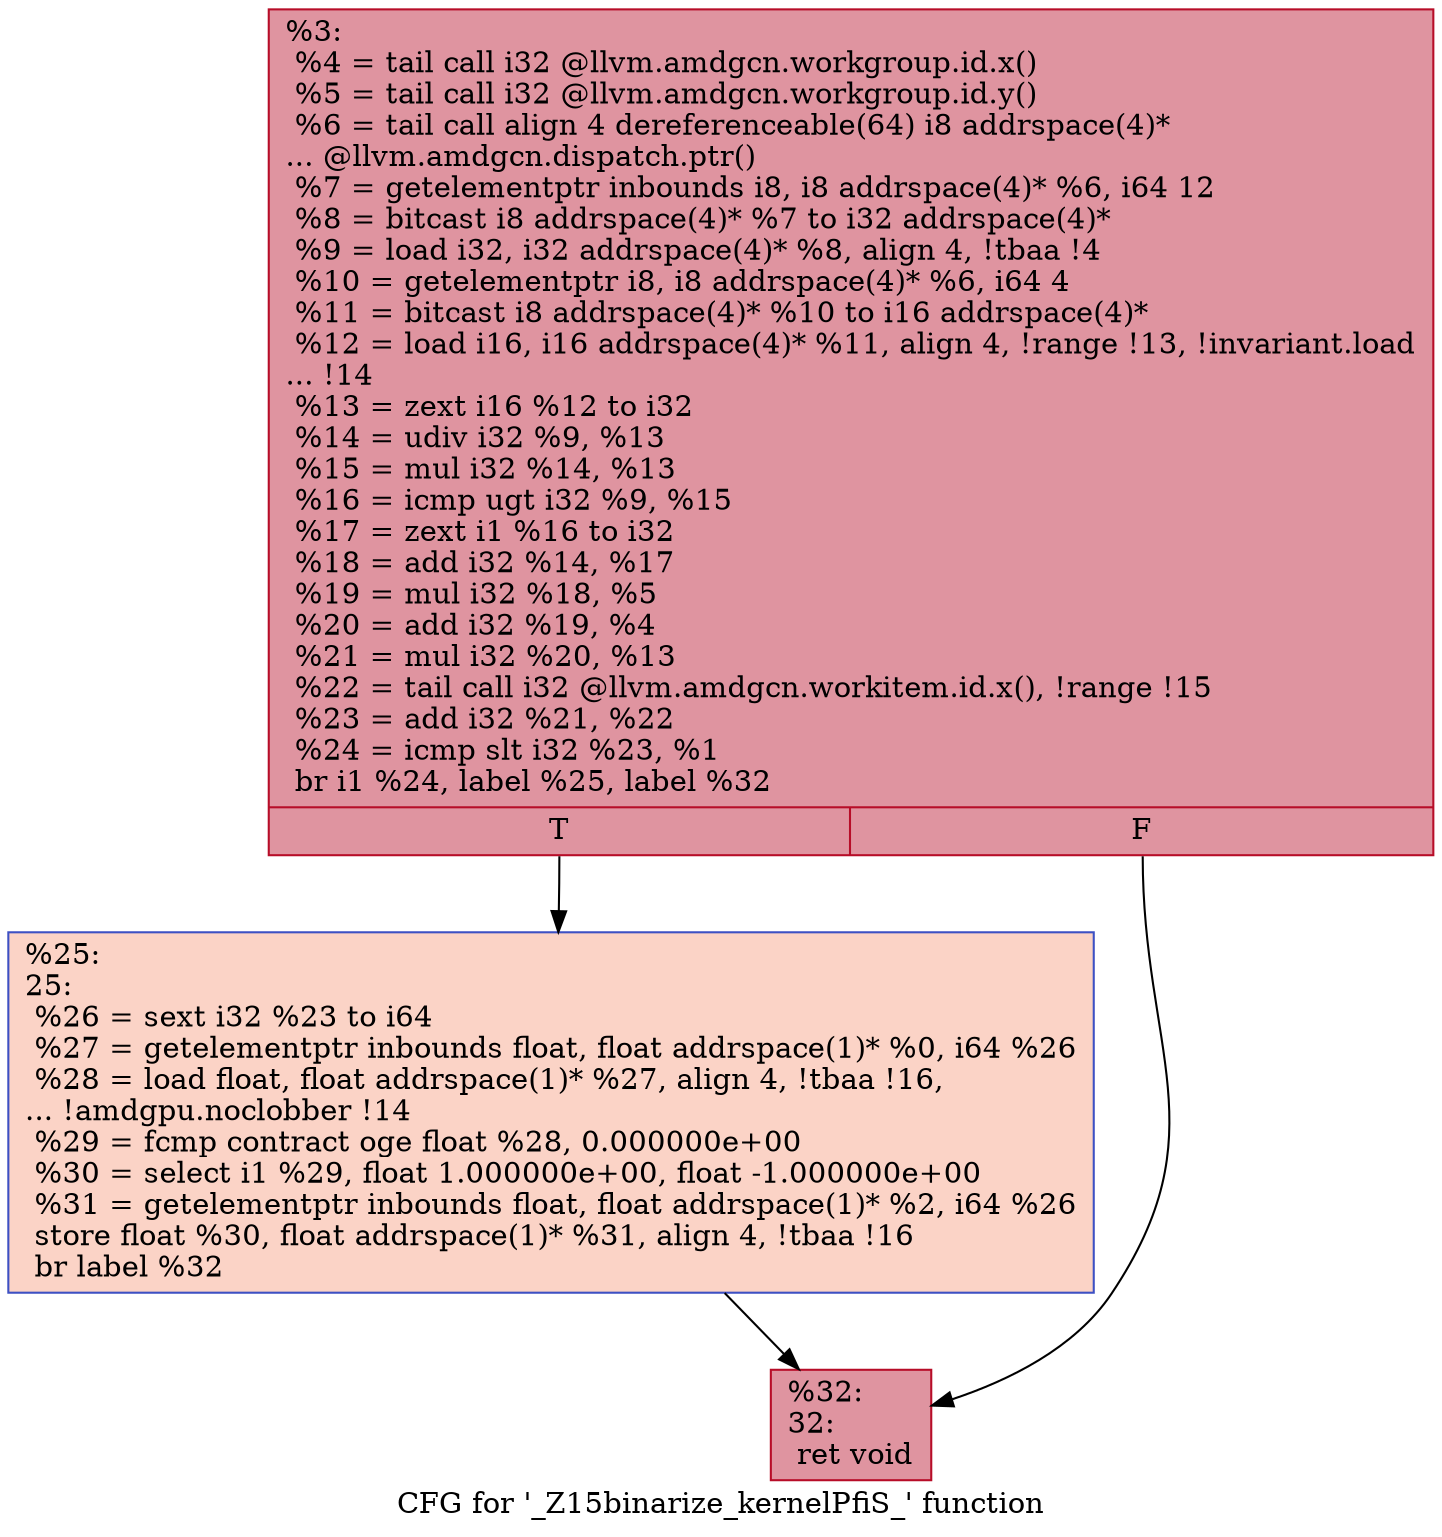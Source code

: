 digraph "CFG for '_Z15binarize_kernelPfiS_' function" {
	label="CFG for '_Z15binarize_kernelPfiS_' function";

	Node0x6445460 [shape=record,color="#b70d28ff", style=filled, fillcolor="#b70d2870",label="{%3:\l  %4 = tail call i32 @llvm.amdgcn.workgroup.id.x()\l  %5 = tail call i32 @llvm.amdgcn.workgroup.id.y()\l  %6 = tail call align 4 dereferenceable(64) i8 addrspace(4)*\l... @llvm.amdgcn.dispatch.ptr()\l  %7 = getelementptr inbounds i8, i8 addrspace(4)* %6, i64 12\l  %8 = bitcast i8 addrspace(4)* %7 to i32 addrspace(4)*\l  %9 = load i32, i32 addrspace(4)* %8, align 4, !tbaa !4\l  %10 = getelementptr i8, i8 addrspace(4)* %6, i64 4\l  %11 = bitcast i8 addrspace(4)* %10 to i16 addrspace(4)*\l  %12 = load i16, i16 addrspace(4)* %11, align 4, !range !13, !invariant.load\l... !14\l  %13 = zext i16 %12 to i32\l  %14 = udiv i32 %9, %13\l  %15 = mul i32 %14, %13\l  %16 = icmp ugt i32 %9, %15\l  %17 = zext i1 %16 to i32\l  %18 = add i32 %14, %17\l  %19 = mul i32 %18, %5\l  %20 = add i32 %19, %4\l  %21 = mul i32 %20, %13\l  %22 = tail call i32 @llvm.amdgcn.workitem.id.x(), !range !15\l  %23 = add i32 %21, %22\l  %24 = icmp slt i32 %23, %1\l  br i1 %24, label %25, label %32\l|{<s0>T|<s1>F}}"];
	Node0x6445460:s0 -> Node0x6447d00;
	Node0x6445460:s1 -> Node0x6447d90;
	Node0x6447d00 [shape=record,color="#3d50c3ff", style=filled, fillcolor="#f59c7d70",label="{%25:\l25:                                               \l  %26 = sext i32 %23 to i64\l  %27 = getelementptr inbounds float, float addrspace(1)* %0, i64 %26\l  %28 = load float, float addrspace(1)* %27, align 4, !tbaa !16,\l... !amdgpu.noclobber !14\l  %29 = fcmp contract oge float %28, 0.000000e+00\l  %30 = select i1 %29, float 1.000000e+00, float -1.000000e+00\l  %31 = getelementptr inbounds float, float addrspace(1)* %2, i64 %26\l  store float %30, float addrspace(1)* %31, align 4, !tbaa !16\l  br label %32\l}"];
	Node0x6447d00 -> Node0x6447d90;
	Node0x6447d90 [shape=record,color="#b70d28ff", style=filled, fillcolor="#b70d2870",label="{%32:\l32:                                               \l  ret void\l}"];
}
